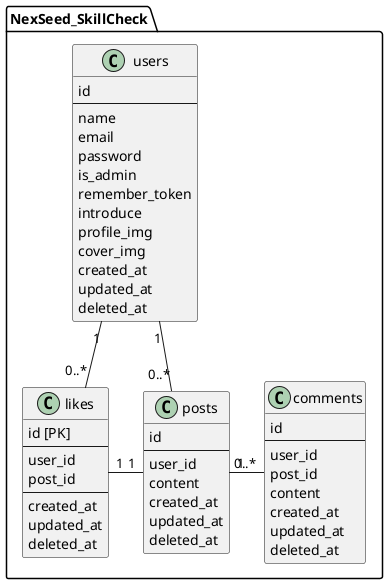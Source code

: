 @startuml

package "NexSeed_SkillCheck" as target_system {
  class "users" as users {
    id
    ---
    name
    email
    password
    is_admin
    remember_token
    introduce
    profile_img
    cover_img
    created_at
    updated_at
    deleted_at
  }

  class "posts" as posts {
    id
    ---
    user_id
    content
    created_at
    updated_at
    deleted_at
  }

  class "comments" as comments {
    id
    ---
    user_id
    post_id
    content
    created_at
    updated_at
    deleted_at
  }

  class "likes" as likes {
    id [PK]
    ---
    user_id
    post_id
    ---
    created_at
    updated_at
    deleted_at
  }

  users "1"--"0..*" posts
  posts "1"-"0..*" comments
  users "1"--"0..*" likes
  likes "1"-"1" posts
}

@enduml
